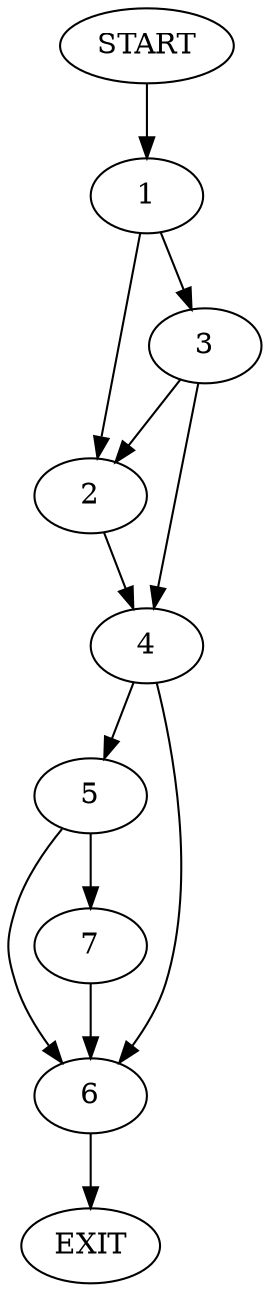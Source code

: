 digraph {
0 [label="START"]
8 [label="EXIT"]
0 -> 1
1 -> 2
1 -> 3
3 -> 2
3 -> 4
2 -> 4
4 -> 5
4 -> 6
5 -> 7
5 -> 6
6 -> 8
7 -> 6
}
